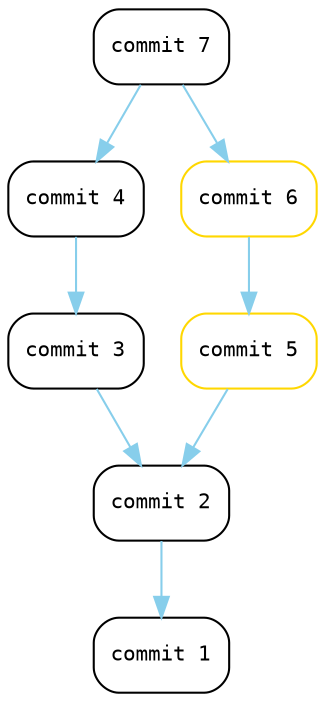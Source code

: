 digraph merge{
    node [shape="Mrecord", fontname="Consolas", fontsize=10];
    edge [color="skyblue", fontname="Consolas", fontsize=10];
  
    c1 [label="commit 1"];
    c2 [label="commit 2"];
    c3 [label="commit 3"];
    c4 [label="commit 4"];
    c7 [label="commit 7"];
  
    node [color="gold"];
    c5 [label="commit 5"];
    c6 [label="commit 6"];

    c4 -> c3 -> c2;
    c6 -> c5 -> c2 -> c1;

    c7 -> c6;
    c7 -> c4;

}
